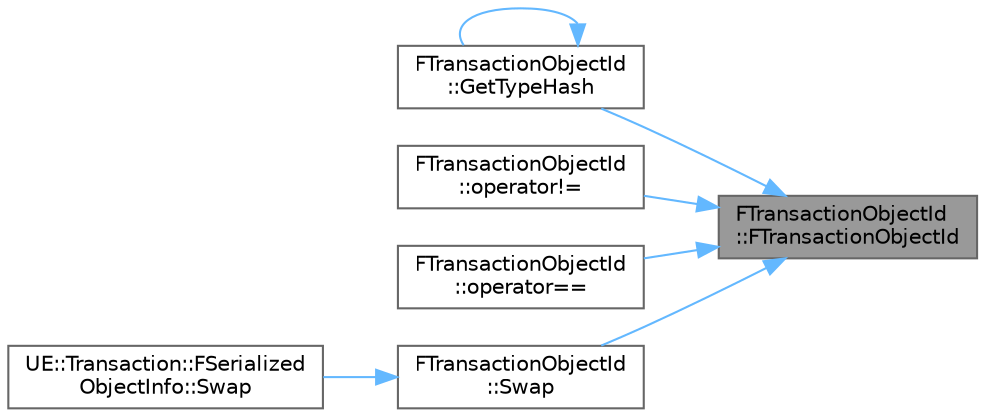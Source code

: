 digraph "FTransactionObjectId::FTransactionObjectId"
{
 // INTERACTIVE_SVG=YES
 // LATEX_PDF_SIZE
  bgcolor="transparent";
  edge [fontname=Helvetica,fontsize=10,labelfontname=Helvetica,labelfontsize=10];
  node [fontname=Helvetica,fontsize=10,shape=box,height=0.2,width=0.4];
  rankdir="RL";
  Node1 [id="Node000001",label="FTransactionObjectId\l::FTransactionObjectId",height=0.2,width=0.4,color="gray40", fillcolor="grey60", style="filled", fontcolor="black",tooltip=" "];
  Node1 -> Node2 [id="edge1_Node000001_Node000002",dir="back",color="steelblue1",style="solid",tooltip=" "];
  Node2 [id="Node000002",label="FTransactionObjectId\l::GetTypeHash",height=0.2,width=0.4,color="grey40", fillcolor="white", style="filled",URL="$d9/d88/structFTransactionObjectId.html#ab9981977b5a6dc02e3bcb84cee638300",tooltip=" "];
  Node2 -> Node2 [id="edge2_Node000002_Node000002",dir="back",color="steelblue1",style="solid",tooltip=" "];
  Node1 -> Node3 [id="edge3_Node000001_Node000003",dir="back",color="steelblue1",style="solid",tooltip=" "];
  Node3 [id="Node000003",label="FTransactionObjectId\l::operator!=",height=0.2,width=0.4,color="grey40", fillcolor="white", style="filled",URL="$d9/d88/structFTransactionObjectId.html#af9d4bb981e678603a9f90752ce772a4d",tooltip=" "];
  Node1 -> Node4 [id="edge4_Node000001_Node000004",dir="back",color="steelblue1",style="solid",tooltip=" "];
  Node4 [id="Node000004",label="FTransactionObjectId\l::operator==",height=0.2,width=0.4,color="grey40", fillcolor="white", style="filled",URL="$d9/d88/structFTransactionObjectId.html#a63bbe06782ceab4ac05f27263cf5a7bd",tooltip=" "];
  Node1 -> Node5 [id="edge5_Node000001_Node000005",dir="back",color="steelblue1",style="solid",tooltip=" "];
  Node5 [id="Node000005",label="FTransactionObjectId\l::Swap",height=0.2,width=0.4,color="grey40", fillcolor="white", style="filled",URL="$d9/d88/structFTransactionObjectId.html#ae2c9cdab1331b8ff568737b22cc2c2a8",tooltip=" "];
  Node5 -> Node6 [id="edge6_Node000005_Node000006",dir="back",color="steelblue1",style="solid",tooltip=" "];
  Node6 [id="Node000006",label="UE::Transaction::FSerialized\lObjectInfo::Swap",height=0.2,width=0.4,color="grey40", fillcolor="white", style="filled",URL="$db/dcd/structUE_1_1Transaction_1_1FSerializedObjectInfo.html#a0b65163c6a917ea893d387e6306508e3",tooltip=" "];
}
